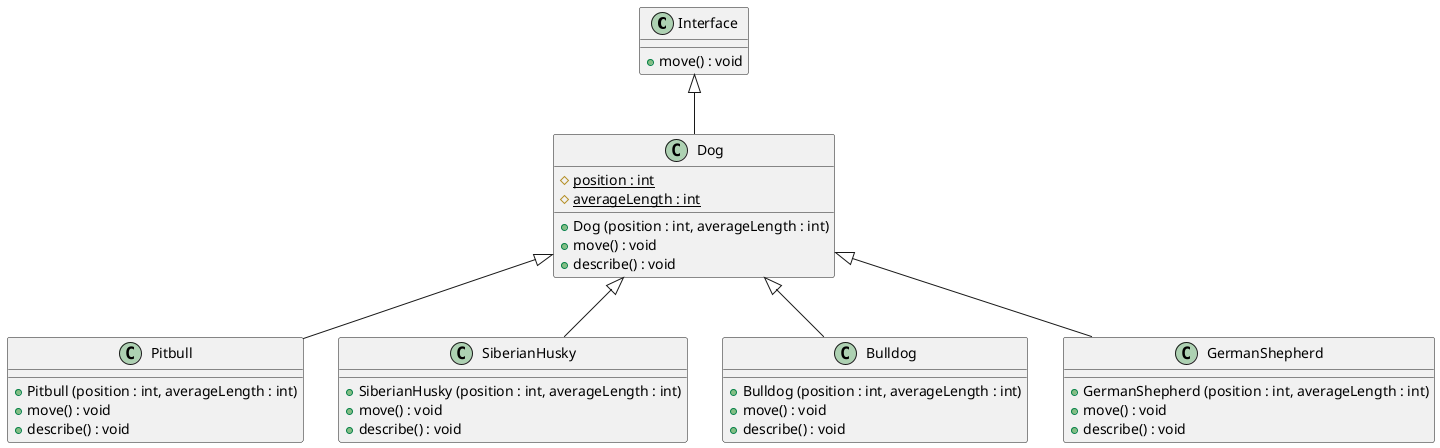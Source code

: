 @startuml  

Interface <|-- Dog
Dog <|-- Pitbull
Dog <|-- SiberianHusky
Dog <|-- Bulldog
Dog <|-- GermanShepherd

class Interface{
    + move() : void
}

class Dog{
    {static} # position : int
    {static} # averageLength : int
    + Dog (position : int, averageLength : int)
    + move() : void
    + describe() : void
} 
class Pitbull{
    + Pitbull (position : int, averageLength : int)
    + move() : void
    + describe() : void
}
class SiberianHusky{
    + SiberianHusky (position : int, averageLength : int)
    + move() : void
    + describe() : void
}
class Bulldog{
    + Bulldog (position : int, averageLength : int)
    + move() : void
    + describe() : void
}
class GermanShepherd{
    + GermanShepherd (position : int, averageLength : int)
    + move() : void
    + describe() : void
}

@enduml
